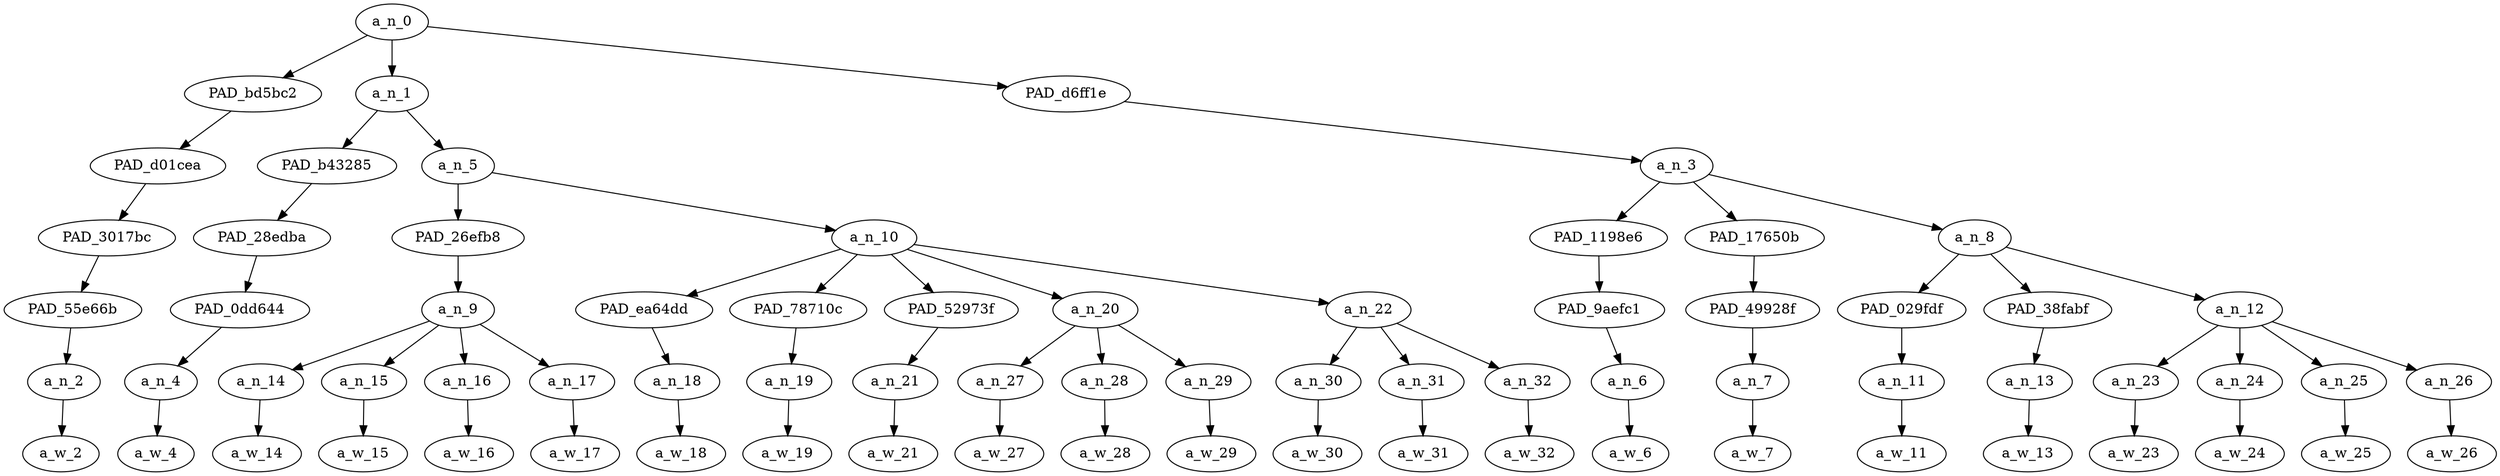 strict digraph "" {
	a_n_0	[div_dir=-1,
		index=0,
		level=6,
		pos="11.169444444444444,6!",
		text_span="[0, 1, 2, 3, 4, 5, 6, 7, 8, 9, 10, 11, 12, 13, 14, 15, 16, 17, 18, 19, 20, 21, 22]",
		value=0.99999998];
	PAD_bd5bc2	[div_dir=1,
		index=1,
		level=5,
		pos="14.0,5!",
		text_span="[14]",
		value=0.01150255];
	a_n_0 -> PAD_bd5bc2;
	a_n_1	[div_dir=-1,
		index=0,
		level=5,
		pos="2.675,5!",
		text_span="[0, 1, 2, 3, 4, 5, 6, 7, 8, 9, 10, 11, 12, 13]",
		value=0.83768832];
	a_n_0 -> a_n_1;
	PAD_d6ff1e	[div_dir=1,
		index=2,
		level=5,
		pos="16.833333333333332,5!",
		text_span="[15, 16, 17, 18, 19, 20, 21, 22]",
		value=0.15065798];
	a_n_0 -> PAD_d6ff1e;
	PAD_d01cea	[div_dir=1,
		index=2,
		level=4,
		pos="14.0,4!",
		text_span="[14]",
		value=0.01150255];
	PAD_bd5bc2 -> PAD_d01cea;
	PAD_3017bc	[div_dir=1,
		index=3,
		level=3,
		pos="14.0,3!",
		text_span="[14]",
		value=0.01150255];
	PAD_d01cea -> PAD_3017bc;
	PAD_55e66b	[div_dir=1,
		index=7,
		level=2,
		pos="14.0,2!",
		text_span="[14]",
		value=0.01150255];
	PAD_3017bc -> PAD_55e66b;
	a_n_2	[div_dir=1,
		index=14,
		level=1,
		pos="14.0,1!",
		text_span="[14]",
		value=0.01150255];
	PAD_55e66b -> a_n_2;
	a_w_2	[div_dir=0,
		index=14,
		level=0,
		pos="14,0!",
		text_span="[14]",
		value=and];
	a_n_2 -> a_w_2;
	PAD_b43285	[div_dir=1,
		index=0,
		level=4,
		pos="0.0,4!",
		text_span="[0]",
		value=0.04066124];
	a_n_1 -> PAD_b43285;
	a_n_5	[div_dir=-1,
		index=1,
		level=4,
		pos="5.35,4!",
		text_span="[1, 2, 3, 4, 5, 6, 7, 8, 9, 10, 11, 12, 13]",
		value=0.79680969];
	a_n_1 -> a_n_5;
	PAD_28edba	[div_dir=1,
		index=0,
		level=3,
		pos="0.0,3!",
		text_span="[0]",
		value=0.04066124];
	PAD_b43285 -> PAD_28edba;
	PAD_0dd644	[div_dir=1,
		index=0,
		level=2,
		pos="0.0,2!",
		text_span="[0]",
		value=0.04066124];
	PAD_28edba -> PAD_0dd644;
	a_n_4	[div_dir=1,
		index=0,
		level=1,
		pos="0.0,1!",
		text_span="[0]",
		value=0.04066124];
	PAD_0dd644 -> a_n_4;
	a_w_4	[div_dir=0,
		index=0,
		level=0,
		pos="0,0!",
		text_span="[0]",
		value="<user>"];
	a_n_4 -> a_w_4;
	PAD_26efb8	[div_dir=-1,
		index=1,
		level=3,
		pos="2.5,3!",
		text_span="[1, 2, 3, 4]",
		value=0.59989216];
	a_n_5 -> PAD_26efb8;
	a_n_10	[div_dir=1,
		index=2,
		level=3,
		pos="8.2,3!",
		text_span="[5, 6, 7, 8, 9, 10, 11, 12, 13]",
		value=0.19669785];
	a_n_5 -> a_n_10;
	a_n_9	[div_dir=-1,
		index=1,
		level=2,
		pos="2.5,2!",
		text_span="[1, 2, 3, 4]",
		value=0.59989216];
	PAD_26efb8 -> a_n_9;
	a_n_14	[div_dir=-1,
		index=1,
		level=1,
		pos="1.0,1!",
		text_span="[1]",
		value=0.04082022];
	a_n_9 -> a_n_14;
	a_n_15	[div_dir=-1,
		index=2,
		level=1,
		pos="2.0,1!",
		text_span="[2]",
		value=0.03382194];
	a_n_9 -> a_n_15;
	a_n_16	[div_dir=-1,
		index=3,
		level=1,
		pos="3.0,1!",
		text_span="[3]",
		value=0.09519265];
	a_n_9 -> a_n_16;
	a_n_17	[div_dir=-1,
		index=4,
		level=1,
		pos="4.0,1!",
		text_span="[4]",
		value=0.42973015];
	a_n_9 -> a_n_17;
	a_w_14	[div_dir=0,
		index=1,
		level=0,
		pos="1,0!",
		text_span="[1]",
		value=what];
	a_n_14 -> a_w_14;
	a_w_15	[div_dir=0,
		index=2,
		level=0,
		pos="2,0!",
		text_span="[2]",
		value=a];
	a_n_15 -> a_w_15;
	a_w_16	[div_dir=0,
		index=3,
		level=0,
		pos="3,0!",
		text_span="[3]",
		value=vile];
	a_n_16 -> a_w_16;
	a_w_17	[div_dir=0,
		index=4,
		level=0,
		pos="4,0!",
		text_span="[4]",
		value=gobshite];
	a_n_17 -> a_w_17;
	PAD_ea64dd	[div_dir=-1,
		index=2,
		level=2,
		pos="5.0,2!",
		text_span="[5]",
		value=0.02198335];
	a_n_10 -> PAD_ea64dd;
	PAD_78710c	[div_dir=1,
		index=3,
		level=2,
		pos="6.0,2!",
		text_span="[6]",
		value=0.02443876];
	a_n_10 -> PAD_78710c;
	PAD_52973f	[div_dir=1,
		index=5,
		level=2,
		pos="10.0,2!",
		text_span="[10]",
		value=0.01207024];
	a_n_10 -> PAD_52973f;
	a_n_20	[div_dir=-1,
		index=4,
		level=2,
		pos="8.0,2!",
		text_span="[7, 8, 9]",
		value=0.06272297];
	a_n_10 -> a_n_20;
	a_n_22	[div_dir=1,
		index=6,
		level=2,
		pos="12.0,2!",
		text_span="[11, 12, 13]",
		value=0.07547606];
	a_n_10 -> a_n_22;
	a_n_18	[div_dir=-1,
		index=5,
		level=1,
		pos="5.0,1!",
		text_span="[5]",
		value=0.02198335];
	PAD_ea64dd -> a_n_18;
	a_w_18	[div_dir=0,
		index=5,
		level=0,
		pos="5,0!",
		text_span="[5]",
		value=it];
	a_n_18 -> a_w_18;
	a_n_19	[div_dir=1,
		index=6,
		level=1,
		pos="6.0,1!",
		text_span="[6]",
		value=0.02443876];
	PAD_78710c -> a_n_19;
	a_w_19	[div_dir=0,
		index=6,
		level=0,
		pos="6,0!",
		text_span="[6]",
		value=’];
	a_n_19 -> a_w_19;
	a_n_21	[div_dir=1,
		index=10,
		level=1,
		pos="10.0,1!",
		text_span="[10]",
		value=0.01207024];
	PAD_52973f -> a_n_21;
	a_w_21	[div_dir=0,
		index=10,
		level=0,
		pos="10,0!",
		text_span="[10]",
		value=not];
	a_n_21 -> a_w_21;
	a_n_27	[div_dir=-1,
		index=7,
		level=1,
		pos="7.0,1!",
		text_span="[7]",
		value=0.01513420];
	a_n_20 -> a_n_27;
	a_n_28	[div_dir=1,
		index=8,
		level=1,
		pos="8.0,1!",
		text_span="[8]",
		value=0.02757681];
	a_n_20 -> a_n_28;
	a_n_29	[div_dir=1,
		index=9,
		level=1,
		pos="9.0,1!",
		text_span="[9]",
		value=0.02000912];
	a_n_20 -> a_n_29;
	a_w_27	[div_dir=0,
		index=7,
		level=0,
		pos="7,0!",
		text_span="[7]",
		value=a1];
	a_n_27 -> a_w_27;
	a_w_28	[div_dir=0,
		index=8,
		level=0,
		pos="8,0!",
		text_span="[8]",
		value=management];
	a_n_28 -> a_w_28;
	a_w_29	[div_dir=0,
		index=9,
		level=0,
		pos="9,0!",
		text_span="[9]",
		value=issue];
	a_n_29 -> a_w_29;
	a_n_30	[div_dir=1,
		index=11,
		level=1,
		pos="11.0,1!",
		text_span="[11]",
		value=0.01228271];
	a_n_22 -> a_n_30;
	a_n_31	[div_dir=-1,
		index=12,
		level=1,
		pos="12.0,1!",
		text_span="[12]",
		value=0.04657717];
	a_n_22 -> a_n_31;
	a_n_32	[div_dir=1,
		index=13,
		level=1,
		pos="13.0,1!",
		text_span="[13]",
		value=0.01660597];
	a_n_22 -> a_n_32;
	a_w_30	[div_dir=0,
		index=11,
		level=0,
		pos="11,0!",
		text_span="[11]",
		value=a2];
	a_n_30 -> a_w_30;
	a_w_31	[div_dir=0,
		index=12,
		level=0,
		pos="12,0!",
		text_span="[12]",
		value=immigrant];
	a_n_31 -> a_w_31;
	a_w_32	[div_dir=0,
		index=13,
		level=0,
		pos="13,0!",
		text_span="[13]",
		value=issue1];
	a_n_32 -> a_w_32;
	a_n_3	[div_dir=1,
		index=3,
		level=4,
		pos="16.833333333333332,4!",
		text_span="[15, 16, 17, 18, 19, 20, 21, 22]",
		value=0.15065798];
	PAD_d6ff1e -> a_n_3;
	PAD_1198e6	[div_dir=-1,
		index=4,
		level=3,
		pos="15.0,3!",
		text_span="[15]",
		value=0.00976556];
	a_n_3 -> PAD_1198e6;
	PAD_17650b	[div_dir=-1,
		index=5,
		level=3,
		pos="16.0,3!",
		text_span="[16]",
		value=0.01562881];
	a_n_3 -> PAD_17650b;
	a_n_8	[div_dir=1,
		index=6,
		level=3,
		pos="19.5,3!",
		text_span="[17, 18, 19, 20, 21, 22]",
		value=0.12523098];
	a_n_3 -> a_n_8;
	PAD_9aefc1	[div_dir=-1,
		index=8,
		level=2,
		pos="15.0,2!",
		text_span="[15]",
		value=0.00976556];
	PAD_1198e6 -> PAD_9aefc1;
	a_n_6	[div_dir=-1,
		index=15,
		level=1,
		pos="15.0,1!",
		text_span="[15]",
		value=0.00976556];
	PAD_9aefc1 -> a_n_6;
	a_w_6	[div_dir=0,
		index=15,
		level=0,
		pos="15,0!",
		text_span="[15]",
		value=then];
	a_n_6 -> a_w_6;
	PAD_49928f	[div_dir=-1,
		index=9,
		level=2,
		pos="16.0,2!",
		text_span="[16]",
		value=0.01562881];
	PAD_17650b -> PAD_49928f;
	a_n_7	[div_dir=-1,
		index=16,
		level=1,
		pos="16.0,1!",
		text_span="[16]",
		value=0.01562881];
	PAD_49928f -> a_n_7;
	a_w_7	[div_dir=0,
		index=16,
		level=0,
		pos="16,0!",
		text_span="[16]",
		value=she];
	a_n_7 -> a_w_7;
	PAD_029fdf	[div_dir=1,
		index=10,
		level=2,
		pos="17.0,2!",
		text_span="[17]",
		value=0.03326649];
	a_n_8 -> PAD_029fdf;
	PAD_38fabf	[div_dir=-1,
		index=12,
		level=2,
		pos="22.0,2!",
		text_span="[22]",
		value=0.01576813];
	a_n_8 -> PAD_38fabf;
	a_n_12	[div_dir=1,
		index=11,
		level=2,
		pos="19.5,2!",
		text_span="[18, 19, 20, 21]",
		value=0.07614851];
	a_n_8 -> a_n_12;
	a_n_11	[div_dir=1,
		index=17,
		level=1,
		pos="17.0,1!",
		text_span="[17]",
		value=0.03326649];
	PAD_029fdf -> a_n_11;
	a_w_11	[div_dir=0,
		index=17,
		level=0,
		pos="17,0!",
		text_span="[17]",
		value=defends];
	a_n_11 -> a_w_11;
	a_n_13	[div_dir=-1,
		index=22,
		level=1,
		pos="22.0,1!",
		text_span="[22]",
		value=0.01576813];
	PAD_38fabf -> a_n_13;
	a_w_13	[div_dir=0,
		index=22,
		level=0,
		pos="22,0!",
		text_span="[22]",
		value=wild];
	a_n_13 -> a_w_13;
	a_n_23	[div_dir=-1,
		index=18,
		level=1,
		pos="18.0,1!",
		text_span="[18]",
		value=0.01058526];
	a_n_12 -> a_n_23;
	a_n_24	[div_dir=1,
		index=19,
		level=1,
		pos="19.0,1!",
		text_span="[19]",
		value=0.02112125];
	a_n_12 -> a_n_24;
	a_n_25	[div_dir=1,
		index=20,
		level=1,
		pos="20.0,1!",
		text_span="[20]",
		value=0.02804047];
	a_n_12 -> a_n_25;
	a_n_26	[div_dir=1,
		index=21,
		level=1,
		pos="21.0,1!",
		text_span="[21]",
		value=0.01632990];
	a_n_12 -> a_n_26;
	a_w_23	[div_dir=0,
		index=18,
		level=0,
		pos="18,0!",
		text_span="[18]",
		value=the];
	a_n_23 -> a_w_23;
	a_w_24	[div_dir=0,
		index=19,
		level=0,
		pos="19,0!",
		text_span="[19]",
		value=us];
	a_n_24 -> a_w_24;
	a_w_25	[div_dir=0,
		index=20,
		level=0,
		pos="20,0!",
		text_span="[20]",
		value=healthcare];
	a_n_25 -> a_w_25;
	a_w_26	[div_dir=0,
		index=21,
		level=0,
		pos="21,0!",
		text_span="[21]",
		value=system];
	a_n_26 -> a_w_26;
}
